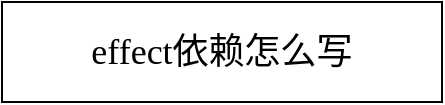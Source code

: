 <mxfile version="21.2.1" type="github">
  <diagram name="第 1 页" id="D8tcN228kwnV6EkPNY0M">
    <mxGraphModel dx="1349" dy="771" grid="1" gridSize="10" guides="1" tooltips="1" connect="1" arrows="1" fold="1" page="1" pageScale="1" pageWidth="827" pageHeight="1169" math="0" shadow="0">
      <root>
        <mxCell id="0" />
        <mxCell id="1" parent="0" />
        <mxCell id="trFkUXKZbY9hSqSyPZKR-1" value="&lt;font style=&quot;font-size: 18px;&quot; face=&quot;Times New Roman&quot;&gt;effect依赖怎么写&lt;/font&gt;" style="rounded=0;whiteSpace=wrap;html=1;" vertex="1" parent="1">
          <mxGeometry x="304" y="60" width="220" height="50" as="geometry" />
        </mxCell>
      </root>
    </mxGraphModel>
  </diagram>
</mxfile>
